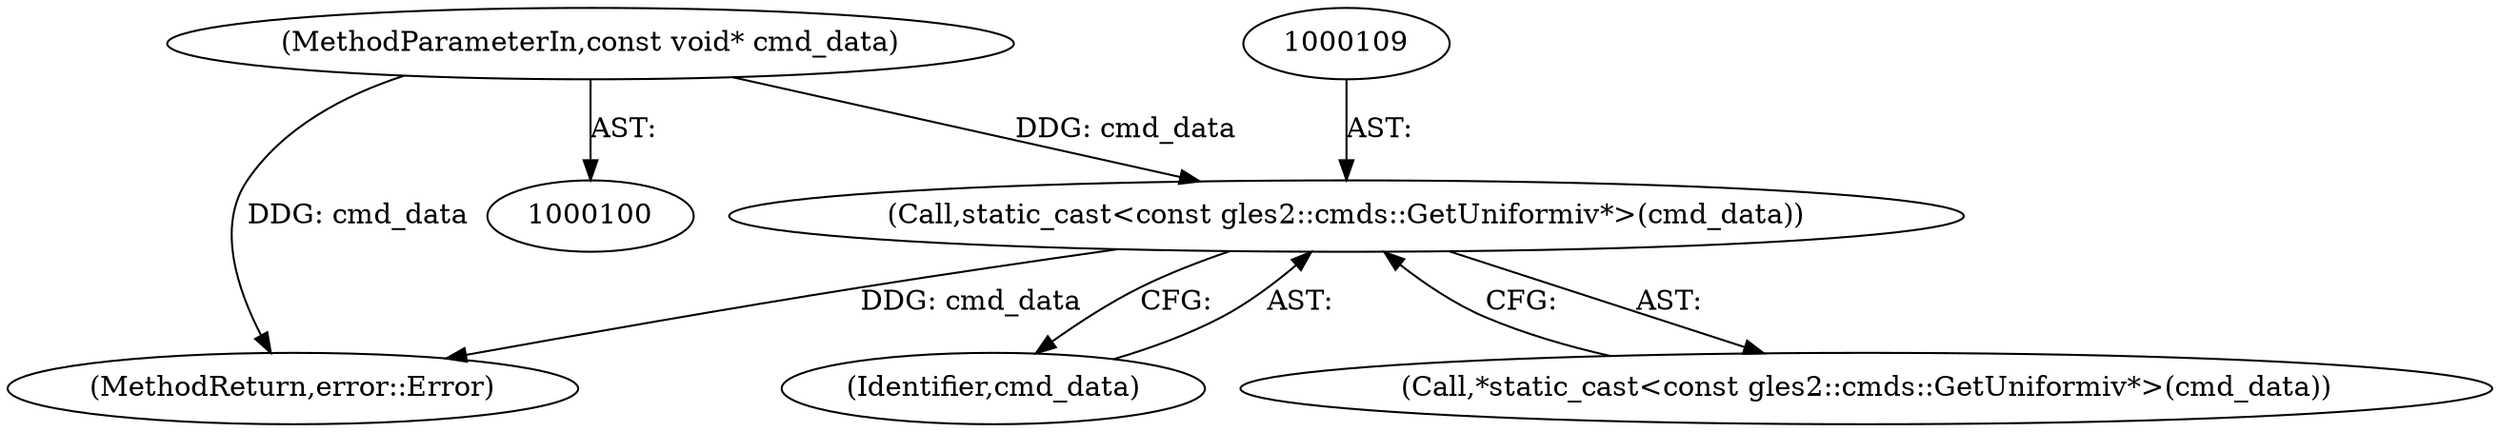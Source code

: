 digraph "0_Chrome_181c7400b2bf50ba02ac77149749fb419b4d4797_1@pointer" {
"1000108" [label="(Call,static_cast<const gles2::cmds::GetUniformiv*>(cmd_data))"];
"1000102" [label="(MethodParameterIn,const void* cmd_data)"];
"1000108" [label="(Call,static_cast<const gles2::cmds::GetUniformiv*>(cmd_data))"];
"1000107" [label="(Call,*static_cast<const gles2::cmds::GetUniformiv*>(cmd_data))"];
"1000110" [label="(Identifier,cmd_data)"];
"1000102" [label="(MethodParameterIn,const void* cmd_data)"];
"1000158" [label="(MethodReturn,error::Error)"];
"1000108" -> "1000107"  [label="AST: "];
"1000108" -> "1000110"  [label="CFG: "];
"1000109" -> "1000108"  [label="AST: "];
"1000110" -> "1000108"  [label="AST: "];
"1000107" -> "1000108"  [label="CFG: "];
"1000108" -> "1000158"  [label="DDG: cmd_data"];
"1000102" -> "1000108"  [label="DDG: cmd_data"];
"1000102" -> "1000100"  [label="AST: "];
"1000102" -> "1000158"  [label="DDG: cmd_data"];
}
